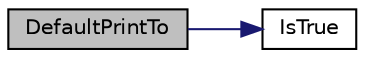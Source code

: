 digraph "DefaultPrintTo"
{
 // INTERACTIVE_SVG=YES
 // LATEX_PDF_SIZE
  bgcolor="transparent";
  edge [fontname="Helvetica",fontsize="10",labelfontname="Helvetica",labelfontsize="10"];
  node [fontname="Helvetica",fontsize="10",shape=record];
  rankdir="LR";
  Node1 [label="DefaultPrintTo",height=0.2,width=0.4,color="black", fillcolor="grey75", style="filled", fontcolor="black",tooltip=" "];
  Node1 -> Node2 [color="midnightblue",fontsize="10",style="solid",fontname="Helvetica"];
  Node2 [label="IsTrue",height=0.2,width=0.4,color="black",URL="$d0/da7/namespacetesting_1_1internal_a8ca2411dd35c0816107b93cf9ec7ebf0.html#a8ca2411dd35c0816107b93cf9ec7ebf0",tooltip=" "];
}
